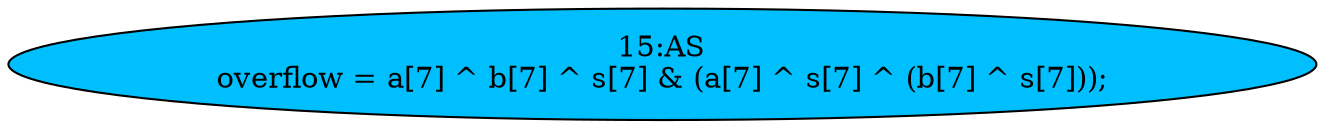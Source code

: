 strict digraph "" {
	node [label="\N"];
	"15:AS"	[ast="<pyverilog.vparser.ast.Assign object at 0x7f3ae1ce7050>",
		def_var="['overflow']",
		fillcolor=deepskyblue,
		label="15:AS
overflow = a[7] ^ b[7] ^ s[7] & (a[7] ^ s[7] ^ (b[7] ^ s[7]));",
		statements="[]",
		style=filled,
		typ=Assign,
		use_var="['a', 'b', 's', 'a', 's', 'b', 's']"];
}

